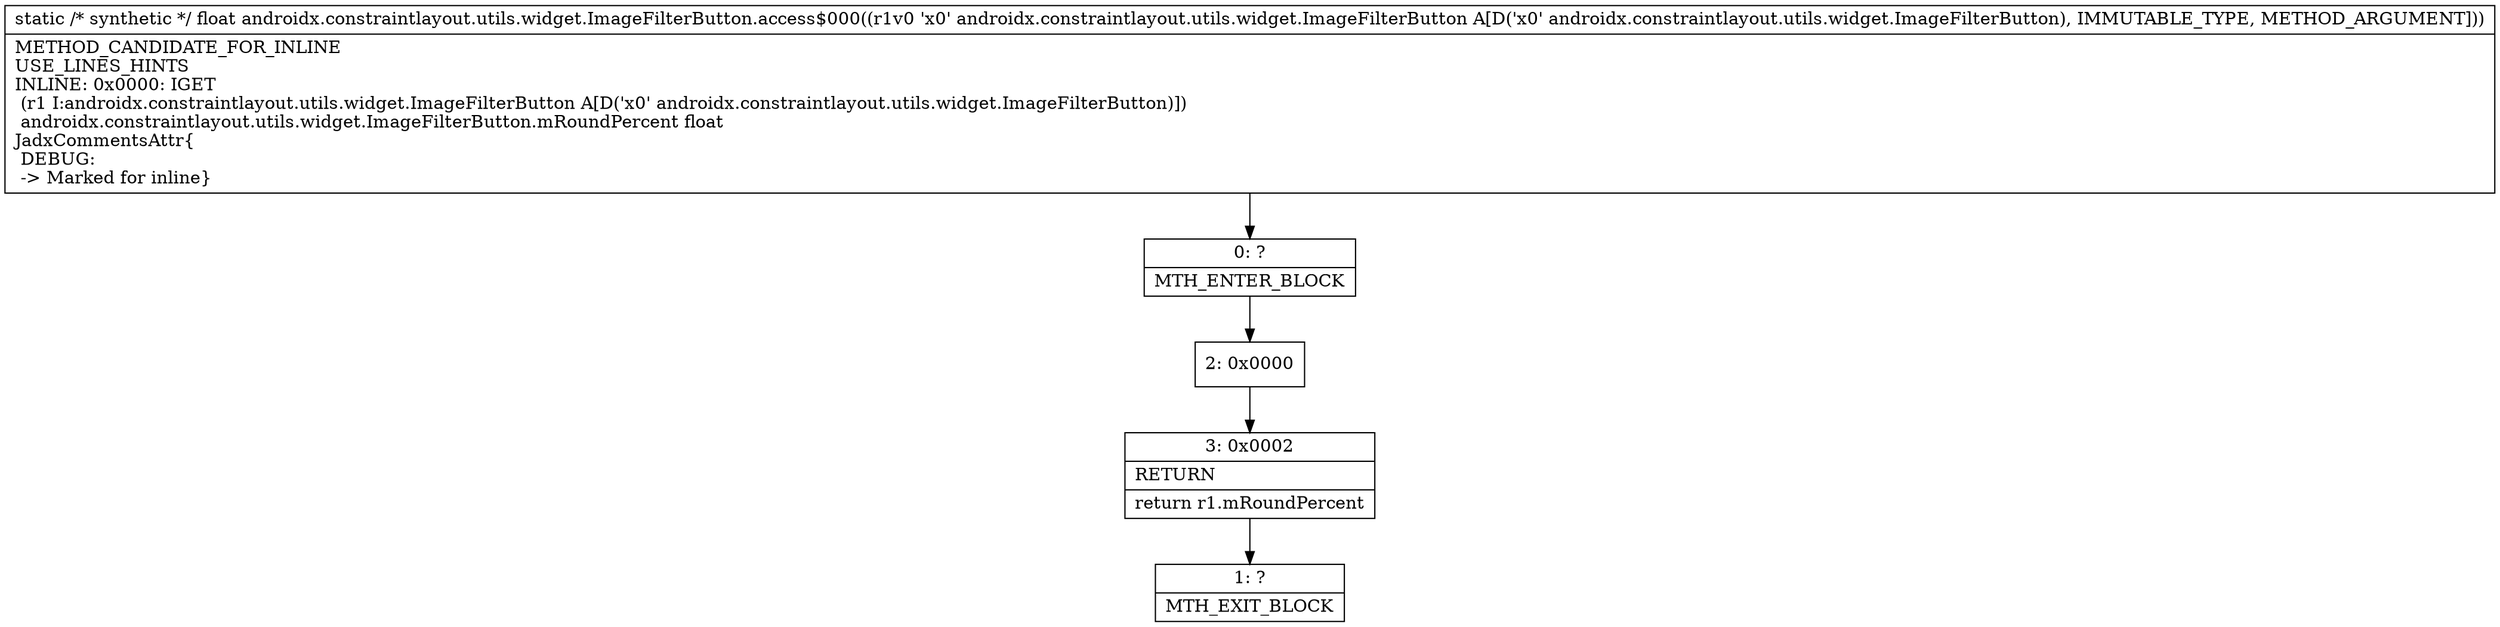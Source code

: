 digraph "CFG forandroidx.constraintlayout.utils.widget.ImageFilterButton.access$000(Landroidx\/constraintlayout\/utils\/widget\/ImageFilterButton;)F" {
Node_0 [shape=record,label="{0\:\ ?|MTH_ENTER_BLOCK\l}"];
Node_2 [shape=record,label="{2\:\ 0x0000}"];
Node_3 [shape=record,label="{3\:\ 0x0002|RETURN\l|return r1.mRoundPercent\l}"];
Node_1 [shape=record,label="{1\:\ ?|MTH_EXIT_BLOCK\l}"];
MethodNode[shape=record,label="{static \/* synthetic *\/ float androidx.constraintlayout.utils.widget.ImageFilterButton.access$000((r1v0 'x0' androidx.constraintlayout.utils.widget.ImageFilterButton A[D('x0' androidx.constraintlayout.utils.widget.ImageFilterButton), IMMUTABLE_TYPE, METHOD_ARGUMENT]))  | METHOD_CANDIDATE_FOR_INLINE\lUSE_LINES_HINTS\lINLINE: 0x0000: IGET  \l  (r1 I:androidx.constraintlayout.utils.widget.ImageFilterButton A[D('x0' androidx.constraintlayout.utils.widget.ImageFilterButton)])\l androidx.constraintlayout.utils.widget.ImageFilterButton.mRoundPercent float\lJadxCommentsAttr\{\l DEBUG: \l \-\> Marked for inline\}\l}"];
MethodNode -> Node_0;Node_0 -> Node_2;
Node_2 -> Node_3;
Node_3 -> Node_1;
}

